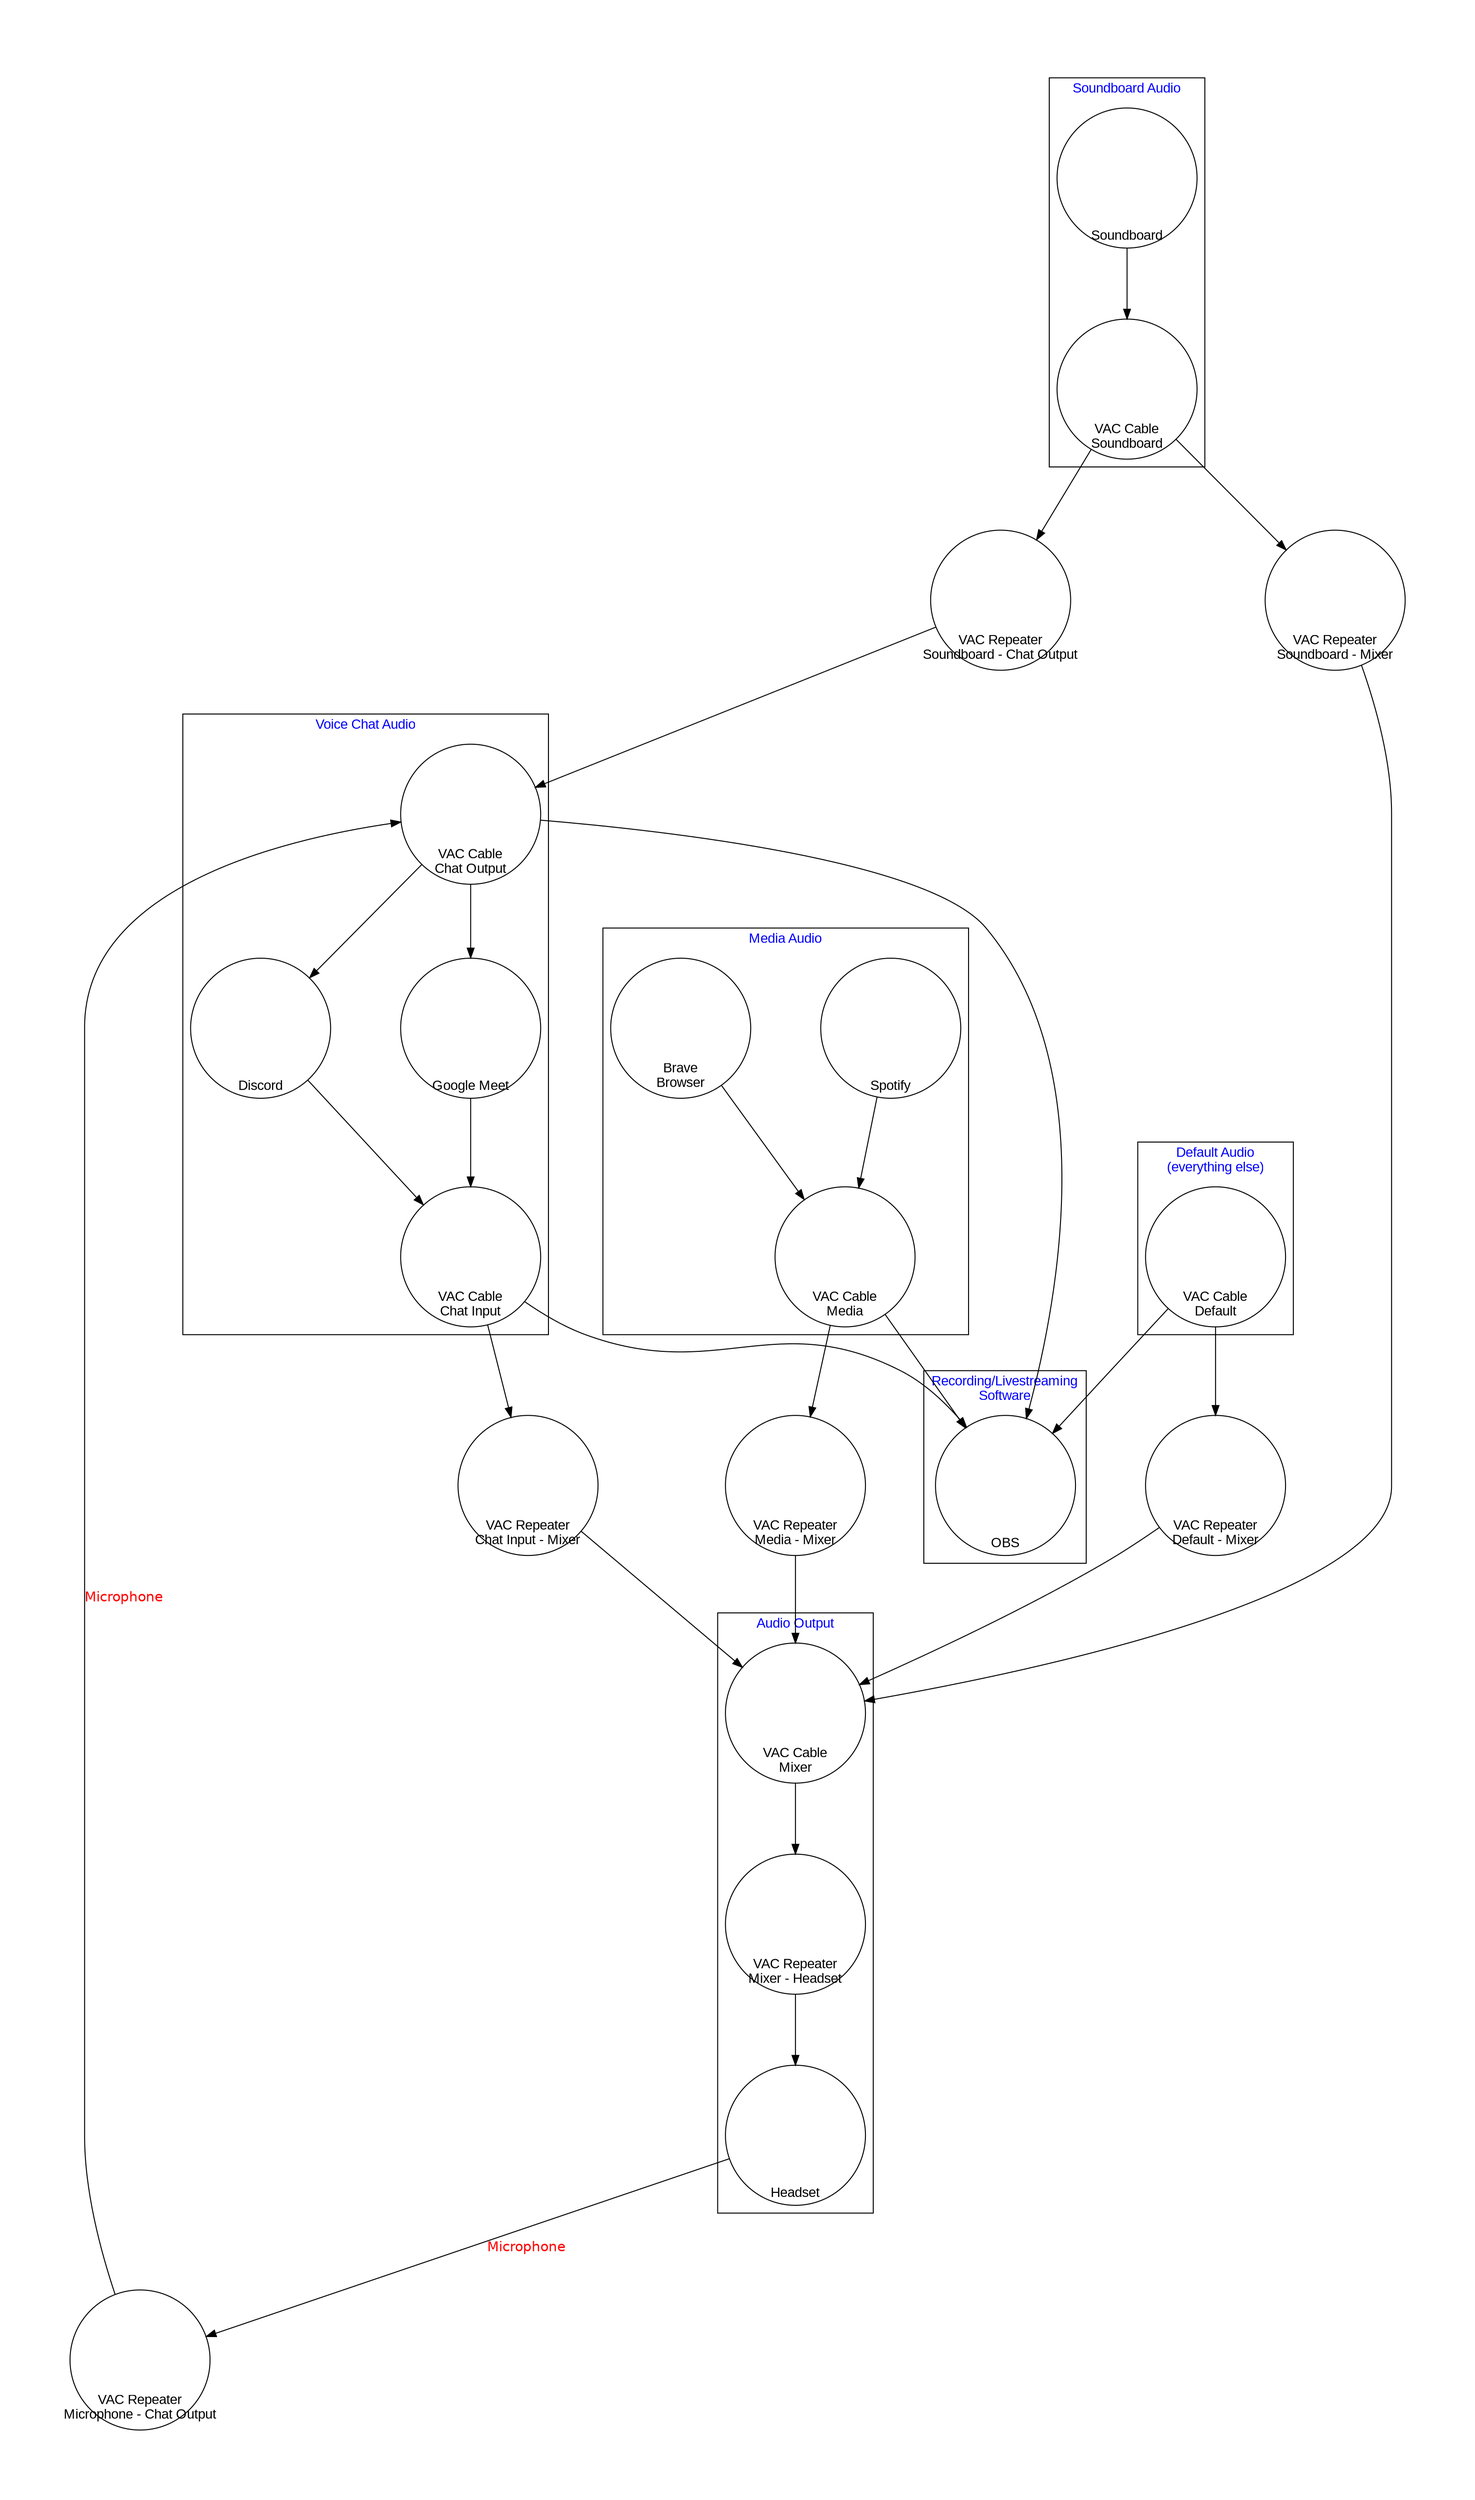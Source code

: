 digraph G {
    graph [bgcolor=white resolution=256 fontname=Arial fontcolor=blue nodesep=1 ranksep=1 pad=1]
    node [fontname=Arial fontcolor=black labelloc=b shape=circle width=2 fixedsize=true]
    edge [fontname=Helvetica fontcolor=red labeldistance=2]
    // TODO: find a way to center the node shape around image + label

    subgraph cluster_chat {
        label="Voice Chat Audio"
        discord [
            label="Discord"
            image="./img/discord.png"
        ]
        google_meet [
            label="Google Meet"
            image="./img/google_meet.png"
        ]

        vac_cable_chat_input [label="VAC Cable\nChat Input" image="./img/line.png"]
        vac_cable_chat_output [label="VAC Cable\nChat Output" image="./img/line.png"]

        discord, google_meet -> vac_cable_chat_input
        vac_cable_chat_output -> discord, google_meet
    }

    subgraph cluster_soundboard {
        label="Soundboard Audio"
        soundboard [
            label="Soundboard"
            image="./img/soundboard.png"
        ]
        vac_cable_soundboard [label="VAC Cable\nSoundboard" image="./img/line.png"]

        soundboard -> vac_cable_soundboard

    }

    subgraph cluster_media_audio {
        label="Media Audio"
        spotify [
            label="Spotify"
            image="./img/spotify.png"
        ]
        brave [
            label="Brave\nBrowser"
            image="./img/brave.png"
        ]
        vac_cable_media [label="VAC Cable\nMedia" image="./img/line.png"]

        brave, spotify -> vac_cable_media
    }

    subgraph cluster_audio_output {
        label="Audio Output"
        headset [
            label="Headset"
            image="./img/headset.png"
        ]
        vac_cable_mixer [label="VAC Cable\nMixer" image="./img/line.png"]
        vac_repeater_mixer_to_headset [
            label="VAC Repeater\nMixer - Headset"
            image="./img/vac_audio_repeater.png"
        ]

        vac_cable_mixer -> vac_repeater_mixer_to_headset -> headset
    }

    subgraph cluster_livestreaming_software {
        label="Recording/Livestreaming\nSoftware"
        obs [
            label="OBS"
            image="./img/obs.png"
        ]
    }

    subgraph cluster_default {
        label="Default Audio\n(everything else)"
        vac_cable_default [label="VAC Cable\nDefault" image="./img/line.png"]
    }

    // repeaters
    vac_repeater_chat_input_to_mixer [
        label="VAC Repeater\nChat Input - Mixer"
        image="./img/vac_audio_repeater.png"
    ]
    vac_repeater_soundboard_to_mixer [
        label="VAC Repeater\nSoundboard - Mixer"
        image="./img/vac_audio_repeater.png"
    ]
    vac_repeater_soundboard_to_chat_output [
        label="VAC Repeater\nSoundboard - Chat Output"
        image="./img/vac_audio_repeater.png"
    ]
    vac_repeater_microphone_to_chat_output [
        label="VAC Repeater\nMicrophone - Chat Output"
        image="./img/vac_audio_repeater.png"
    ]
    vac_repeater_media_to_mixer [
        label="VAC Repeater\nMedia - Mixer"
        image="./img/vac_audio_repeater.png"
    ]
    vac_repeater_default_to_mixer [
        label="VAC Repeater\nDefault - Mixer"
        image="./img/vac_audio_repeater.png"
    ]


    // repeater connections
    vac_cable_chat_input -> vac_repeater_chat_input_to_mixer -> vac_cable_mixer
    vac_cable_soundboard -> vac_repeater_soundboard_to_chat_output -> vac_cable_chat_output
    vac_cable_soundboard -> vac_repeater_soundboard_to_mixer -> vac_cable_mixer
    vac_cable_media -> vac_repeater_media_to_mixer -> vac_cable_mixer
    vac_cable_default -> vac_repeater_default_to_mixer -> vac_cable_mixer

    headset -> vac_repeater_microphone_to_chat_output -> vac_cable_chat_output[label="Microphone"]

    vac_cable_chat_input, vac_cable_chat_output, vac_cable_media, vac_cable_default -> obs
}
